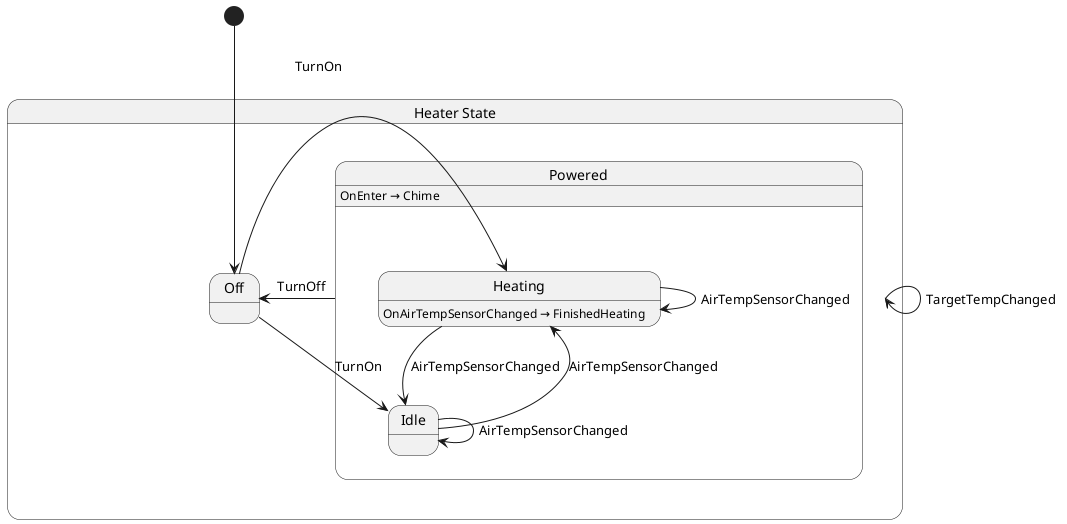 @startuml Heater
state "Heater State" as Chickensoft_LogicBlocks_DiagramGenerator_Tests_TestCases_Heater_State {
  state "Off" as Chickensoft_LogicBlocks_DiagramGenerator_Tests_TestCases_Heater_State_Off
  state "Powered" as Chickensoft_LogicBlocks_DiagramGenerator_Tests_TestCases_Heater_State_Powered {
    state "Heating" as Chickensoft_LogicBlocks_DiagramGenerator_Tests_TestCases_Heater_State_Heating
    state "Idle" as Chickensoft_LogicBlocks_DiagramGenerator_Tests_TestCases_Heater_State_Idle
  }
}

Chickensoft_LogicBlocks_DiagramGenerator_Tests_TestCases_Heater_State --> Chickensoft_LogicBlocks_DiagramGenerator_Tests_TestCases_Heater_State : TargetTempChanged
Chickensoft_LogicBlocks_DiagramGenerator_Tests_TestCases_Heater_State_Heating --> Chickensoft_LogicBlocks_DiagramGenerator_Tests_TestCases_Heater_State_Heating : AirTempSensorChanged
Chickensoft_LogicBlocks_DiagramGenerator_Tests_TestCases_Heater_State_Heating --> Chickensoft_LogicBlocks_DiagramGenerator_Tests_TestCases_Heater_State_Idle : AirTempSensorChanged
Chickensoft_LogicBlocks_DiagramGenerator_Tests_TestCases_Heater_State_Idle --> Chickensoft_LogicBlocks_DiagramGenerator_Tests_TestCases_Heater_State_Heating : AirTempSensorChanged
Chickensoft_LogicBlocks_DiagramGenerator_Tests_TestCases_Heater_State_Idle --> Chickensoft_LogicBlocks_DiagramGenerator_Tests_TestCases_Heater_State_Idle : AirTempSensorChanged
Chickensoft_LogicBlocks_DiagramGenerator_Tests_TestCases_Heater_State_Off --> Chickensoft_LogicBlocks_DiagramGenerator_Tests_TestCases_Heater_State_Heating : TurnOn
Chickensoft_LogicBlocks_DiagramGenerator_Tests_TestCases_Heater_State_Off --> Chickensoft_LogicBlocks_DiagramGenerator_Tests_TestCases_Heater_State_Idle : TurnOn
Chickensoft_LogicBlocks_DiagramGenerator_Tests_TestCases_Heater_State_Powered --> Chickensoft_LogicBlocks_DiagramGenerator_Tests_TestCases_Heater_State_Off : TurnOff

Chickensoft_LogicBlocks_DiagramGenerator_Tests_TestCases_Heater_State_Heating : OnAirTempSensorChanged → FinishedHeating
Chickensoft_LogicBlocks_DiagramGenerator_Tests_TestCases_Heater_State_Powered : OnEnter → Chime

[*] --> Chickensoft_LogicBlocks_DiagramGenerator_Tests_TestCases_Heater_State_Off
@enduml